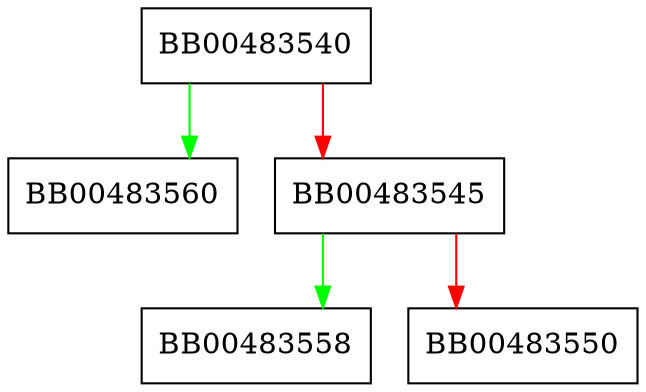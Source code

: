 digraph SSL_CIPHER_get_version {
  node [shape="box"];
  graph [splines=ortho];
  BB00483540 -> BB00483560 [color="green"];
  BB00483540 -> BB00483545 [color="red"];
  BB00483545 -> BB00483558 [color="green"];
  BB00483545 -> BB00483550 [color="red"];
}